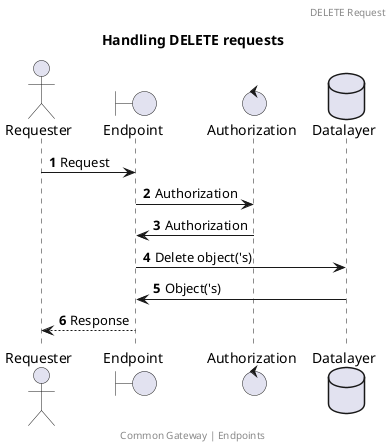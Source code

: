 @startuml
title: Handling DELETE requests
footer: Common Gateway | Endpoints
header: DELETE Request
autonumber

actor       Requester        as Requester
boundary    Endpoint         as Endpoint
control     Authorization    as Authorization
database    Datalayer        as Datalayer

Requester -> Endpoint: Request
Endpoint -> Authorization  : Authorization
Authorization -> Endpoint  : Authorization
Endpoint -> Datalayer : Delete object('s)
Datalayer -> Endpoint : Object('s)
Endpoint --> Requester: Response
@enduml
